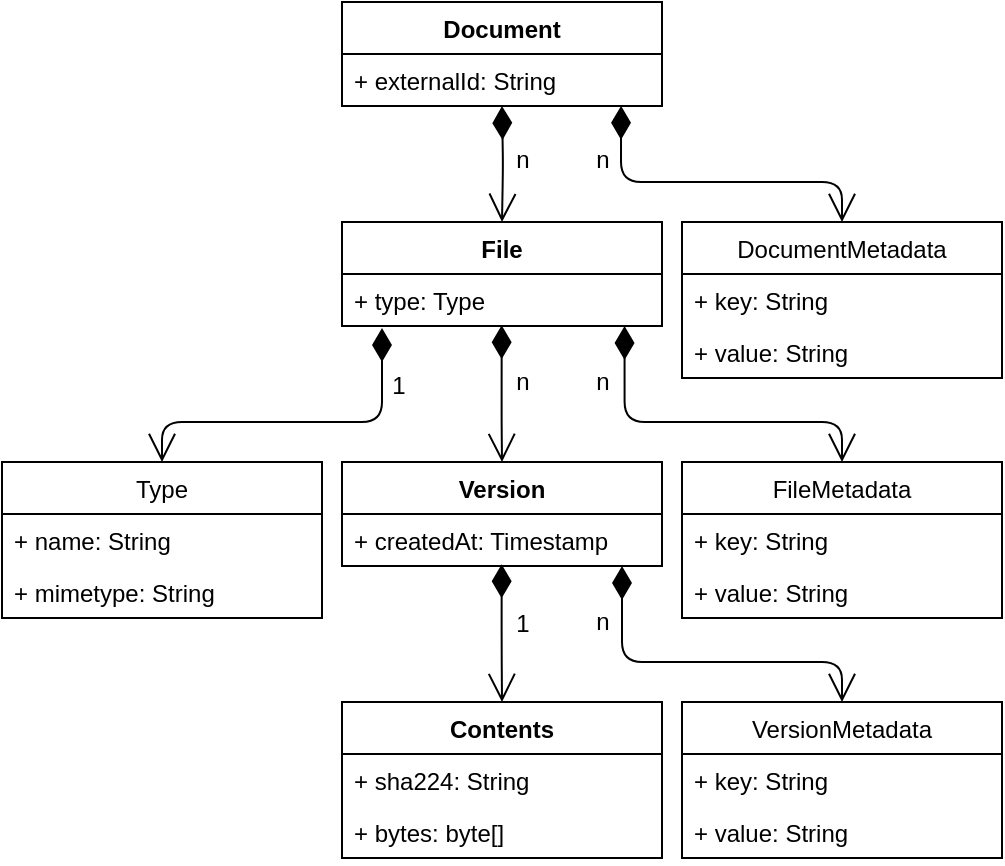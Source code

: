 <mxfile version="13.7.3" type="device"><diagram name="Page-1" id="e7e014a7-5840-1c2e-5031-d8a46d1fe8dd"><mxGraphModel dx="742" dy="431" grid="1" gridSize="10" guides="1" tooltips="1" connect="1" arrows="1" fold="1" page="1" pageScale="1" pageWidth="1169" pageHeight="826" background="#ffffff" math="0" shadow="0"><root><mxCell id="0"/><mxCell id="1" parent="0"/><mxCell id="jmFC7KIJ9thjzlDkxlX1-45" value="Document" style="swimlane;fontStyle=1;childLayout=stackLayout;horizontal=1;startSize=26;fillColor=none;horizontalStack=0;resizeParent=1;resizeParentMax=0;resizeLast=0;collapsible=1;marginBottom=0;" parent="1" vertex="1"><mxGeometry x="440" y="130" width="160" height="52" as="geometry"><mxRectangle x="480" y="150" width="90" height="26" as="alternateBounds"/></mxGeometry></mxCell><mxCell id="jmFC7KIJ9thjzlDkxlX1-46" value="+ externalId: String" style="text;strokeColor=none;fillColor=none;align=left;verticalAlign=top;spacingLeft=4;spacingRight=4;overflow=hidden;rotatable=0;points=[[0,0.5],[1,0.5]];portConstraint=eastwest;" parent="jmFC7KIJ9thjzlDkxlX1-45" vertex="1"><mxGeometry y="26" width="160" height="26" as="geometry"/></mxCell><mxCell id="jmFC7KIJ9thjzlDkxlX1-57" value="" style="endArrow=open;html=1;endSize=12;startArrow=diamondThin;startSize=14;startFill=1;edgeStyle=orthogonalEdgeStyle;align=left;verticalAlign=bottom;exitX=0.872;exitY=0.998;exitDx=0;exitDy=0;entryX=0.5;entryY=0;entryDx=0;entryDy=0;exitPerimeter=0;" parent="1" source="jmFC7KIJ9thjzlDkxlX1-46" target="jmFC7KIJ9thjzlDkxlX1-53" edge="1"><mxGeometry x="-1" y="3" relative="1" as="geometry"><mxPoint x="480" y="360" as="sourcePoint"/><mxPoint x="640" y="360" as="targetPoint"/><Array as="points"><mxPoint x="580" y="220"/><mxPoint x="690" y="220"/></Array></mxGeometry></mxCell><mxCell id="jmFC7KIJ9thjzlDkxlX1-61" value="File" style="swimlane;fontStyle=1;childLayout=stackLayout;horizontal=1;startSize=26;fillColor=none;horizontalStack=0;resizeParent=1;resizeParentMax=0;resizeLast=0;collapsible=1;marginBottom=0;" parent="1" vertex="1"><mxGeometry x="440" y="240" width="160" height="52" as="geometry"><mxRectangle x="380" y="240" width="50" height="26" as="alternateBounds"/></mxGeometry></mxCell><mxCell id="jmFC7KIJ9thjzlDkxlX1-55" value="+ type: Type" style="text;strokeColor=none;fillColor=none;align=left;verticalAlign=top;spacingLeft=4;spacingRight=4;overflow=hidden;rotatable=0;points=[[0,0.5],[1,0.5]];portConstraint=eastwest;" parent="jmFC7KIJ9thjzlDkxlX1-61" vertex="1"><mxGeometry y="26" width="160" height="26" as="geometry"/></mxCell><mxCell id="jmFC7KIJ9thjzlDkxlX1-65" value="" style="endArrow=open;html=1;endSize=12;startArrow=diamondThin;startSize=14;startFill=1;edgeStyle=orthogonalEdgeStyle;align=left;verticalAlign=bottom;entryX=0.5;entryY=0;entryDx=0;entryDy=0;" parent="1" target="jmFC7KIJ9thjzlDkxlX1-61" edge="1"><mxGeometry x="-1" y="3" relative="1" as="geometry"><mxPoint x="520" y="182" as="sourcePoint"/><mxPoint x="497" y="240" as="targetPoint"/></mxGeometry></mxCell><mxCell id="jmFC7KIJ9thjzlDkxlX1-70" value="n" style="text;html=1;align=center;verticalAlign=middle;resizable=0;points=[];autosize=1;" parent="1" vertex="1"><mxGeometry x="560" y="199" width="20" height="20" as="geometry"/></mxCell><mxCell id="jmFC7KIJ9thjzlDkxlX1-74" value="" style="endArrow=open;html=1;endSize=12;startArrow=diamondThin;startSize=14;startFill=1;edgeStyle=orthogonalEdgeStyle;align=left;verticalAlign=bottom;entryX=0.5;entryY=0;entryDx=0;entryDy=0;" parent="1" target="jmFC7KIJ9thjzlDkxlX1-66" edge="1"><mxGeometry x="-1" y="3" relative="1" as="geometry"><mxPoint x="460" y="293" as="sourcePoint"/><mxPoint x="630" y="430" as="targetPoint"/><Array as="points"><mxPoint x="460" y="340"/><mxPoint x="350" y="340"/></Array></mxGeometry></mxCell><mxCell id="jmFC7KIJ9thjzlDkxlX1-76" value="" style="endArrow=open;html=1;endSize=12;startArrow=diamondThin;startSize=14;startFill=1;edgeStyle=orthogonalEdgeStyle;align=left;verticalAlign=bottom;exitX=0.883;exitY=1;exitDx=0;exitDy=0;entryX=0.5;entryY=0;entryDx=0;entryDy=0;exitPerimeter=0;" parent="1" source="jmFC7KIJ9thjzlDkxlX1-55" target="jmFC7KIJ9thjzlDkxlX1-71" edge="1"><mxGeometry x="-1" y="3" relative="1" as="geometry"><mxPoint x="540" y="290" as="sourcePoint"/><mxPoint x="637.08" y="348.986" as="targetPoint"/><Array as="points"><mxPoint x="581" y="340"/><mxPoint x="690" y="340"/></Array></mxGeometry></mxCell><mxCell id="jmFC7KIJ9thjzlDkxlX1-77" value="Version" style="swimlane;fontStyle=1;childLayout=stackLayout;horizontal=1;startSize=26;fillColor=none;horizontalStack=0;resizeParent=1;resizeParentMax=0;resizeLast=0;collapsible=1;marginBottom=0;" parent="1" vertex="1"><mxGeometry x="440" y="360" width="160" height="52" as="geometry"><mxRectangle x="600" y="230" width="140" height="26" as="alternateBounds"/></mxGeometry></mxCell><mxCell id="jmFC7KIJ9thjzlDkxlX1-78" value="+ createdAt: Timestamp" style="text;strokeColor=none;fillColor=none;align=left;verticalAlign=top;spacingLeft=4;spacingRight=4;overflow=hidden;rotatable=0;points=[[0,0.5],[1,0.5]];portConstraint=eastwest;" parent="jmFC7KIJ9thjzlDkxlX1-77" vertex="1"><mxGeometry y="26" width="160" height="26" as="geometry"/></mxCell><mxCell id="jmFC7KIJ9thjzlDkxlX1-81" value="" style="endArrow=open;html=1;endSize=12;startArrow=diamondThin;startSize=14;startFill=1;edgeStyle=orthogonalEdgeStyle;align=left;verticalAlign=bottom;exitX=0.499;exitY=0.987;exitDx=0;exitDy=0;exitPerimeter=0;entryX=0.5;entryY=0;entryDx=0;entryDy=0;" parent="1" source="jmFC7KIJ9thjzlDkxlX1-55" target="jmFC7KIJ9thjzlDkxlX1-77" edge="1"><mxGeometry x="-1" y="3" relative="1" as="geometry"><mxPoint x="520" y="270" as="sourcePoint"/><mxPoint x="480" y="340" as="targetPoint"/><Array as="points"><mxPoint x="520" y="340"/><mxPoint x="520" y="360"/></Array></mxGeometry></mxCell><mxCell id="jmFC7KIJ9thjzlDkxlX1-95" value="" style="endArrow=open;html=1;endSize=12;startArrow=diamondThin;startSize=14;startFill=1;edgeStyle=orthogonalEdgeStyle;align=left;verticalAlign=bottom;exitX=0.499;exitY=0.966;exitDx=0;exitDy=0;exitPerimeter=0;entryX=0.5;entryY=0;entryDx=0;entryDy=0;" parent="1" source="jmFC7KIJ9thjzlDkxlX1-78" edge="1" target="jmFC7KIJ9thjzlDkxlX1-92"><mxGeometry x="-1" y="3" relative="1" as="geometry"><mxPoint x="440" y="540" as="sourcePoint"/><mxPoint x="516" y="450" as="targetPoint"/><Array as="points"><mxPoint x="520" y="450"/><mxPoint x="520" y="450"/></Array></mxGeometry></mxCell><mxCell id="jmFC7KIJ9thjzlDkxlX1-96" value="n" style="text;html=1;align=center;verticalAlign=middle;resizable=0;points=[];autosize=1;" parent="1" vertex="1"><mxGeometry x="520" y="199" width="20" height="20" as="geometry"/></mxCell><mxCell id="jmFC7KIJ9thjzlDkxlX1-97" value="n" style="text;html=1;align=center;verticalAlign=middle;resizable=0;points=[];autosize=1;" parent="1" vertex="1"><mxGeometry x="560" y="310" width="20" height="20" as="geometry"/></mxCell><mxCell id="jmFC7KIJ9thjzlDkxlX1-98" value="n" style="text;html=1;align=center;verticalAlign=middle;resizable=0;points=[];autosize=1;" parent="1" vertex="1"><mxGeometry x="520" y="310" width="20" height="20" as="geometry"/></mxCell><mxCell id="jmFC7KIJ9thjzlDkxlX1-99" value="1" style="text;html=1;align=center;verticalAlign=middle;resizable=0;points=[];autosize=1;fontStyle=0" parent="1" vertex="1"><mxGeometry x="520" y="431" width="20" height="20" as="geometry"/></mxCell><mxCell id="jmFC7KIJ9thjzlDkxlX1-104" value="1" style="text;html=1;align=center;verticalAlign=middle;resizable=0;points=[];autosize=1;" parent="1" vertex="1"><mxGeometry x="458" y="312" width="20" height="20" as="geometry"/></mxCell><mxCell id="jmFC7KIJ9thjzlDkxlX1-53" value="DocumentMetadata" style="swimlane;fontStyle=0;childLayout=stackLayout;horizontal=1;startSize=26;fillColor=none;horizontalStack=0;resizeParent=1;resizeParentMax=0;resizeLast=0;collapsible=1;marginBottom=0;" parent="1" vertex="1"><mxGeometry x="610" y="240" width="160" height="78" as="geometry"><mxRectangle x="600" y="230" width="140" height="26" as="alternateBounds"/></mxGeometry></mxCell><mxCell id="jmFC7KIJ9thjzlDkxlX1-54" value="+ key: String" style="text;strokeColor=none;fillColor=none;align=left;verticalAlign=top;spacingLeft=4;spacingRight=4;overflow=hidden;rotatable=0;points=[[0,0.5],[1,0.5]];portConstraint=eastwest;" parent="jmFC7KIJ9thjzlDkxlX1-53" vertex="1"><mxGeometry y="26" width="160" height="26" as="geometry"/></mxCell><mxCell id="jmFC7KIJ9thjzlDkxlX1-107" value="+ value: String" style="text;strokeColor=none;fillColor=none;align=left;verticalAlign=top;spacingLeft=4;spacingRight=4;overflow=hidden;rotatable=0;points=[[0,0.5],[1,0.5]];portConstraint=eastwest;" parent="jmFC7KIJ9thjzlDkxlX1-53" vertex="1"><mxGeometry y="52" width="160" height="26" as="geometry"/></mxCell><mxCell id="jmFC7KIJ9thjzlDkxlX1-92" value="Contents" style="swimlane;fontStyle=1;childLayout=stackLayout;horizontal=1;startSize=26;fillColor=none;horizontalStack=0;resizeParent=1;resizeParentMax=0;resizeLast=0;collapsible=1;marginBottom=0;" parent="1" vertex="1"><mxGeometry x="440" y="480" width="160" height="78" as="geometry"><mxRectangle x="600" y="230" width="140" height="26" as="alternateBounds"/></mxGeometry></mxCell><mxCell id="jmFC7KIJ9thjzlDkxlX1-93" value="+ sha224: String" style="text;strokeColor=none;fillColor=none;align=left;verticalAlign=top;spacingLeft=4;spacingRight=4;overflow=hidden;rotatable=0;points=[[0,0.5],[1,0.5]];portConstraint=eastwest;" parent="jmFC7KIJ9thjzlDkxlX1-92" vertex="1"><mxGeometry y="26" width="160" height="26" as="geometry"/></mxCell><mxCell id="jmFC7KIJ9thjzlDkxlX1-94" value="+ bytes: byte[]" style="text;strokeColor=none;fillColor=none;align=left;verticalAlign=top;spacingLeft=4;spacingRight=4;overflow=hidden;rotatable=0;points=[[0,0.5],[1,0.5]];portConstraint=eastwest;" parent="jmFC7KIJ9thjzlDkxlX1-92" vertex="1"><mxGeometry y="52" width="160" height="26" as="geometry"/></mxCell><mxCell id="Nx_PdXaHUElj9Ia_kb-b-1" value="VersionMetadata" style="swimlane;fontStyle=0;childLayout=stackLayout;horizontal=1;startSize=26;fillColor=none;horizontalStack=0;resizeParent=1;resizeParentMax=0;resizeLast=0;collapsible=1;marginBottom=0;" vertex="1" parent="1"><mxGeometry x="610" y="480" width="160" height="78" as="geometry"><mxRectangle x="600" y="230" width="140" height="26" as="alternateBounds"/></mxGeometry></mxCell><mxCell id="Nx_PdXaHUElj9Ia_kb-b-2" value="+ key: String" style="text;strokeColor=none;fillColor=none;align=left;verticalAlign=top;spacingLeft=4;spacingRight=4;overflow=hidden;rotatable=0;points=[[0,0.5],[1,0.5]];portConstraint=eastwest;" vertex="1" parent="Nx_PdXaHUElj9Ia_kb-b-1"><mxGeometry y="26" width="160" height="26" as="geometry"/></mxCell><mxCell id="Nx_PdXaHUElj9Ia_kb-b-3" value="+ value: String" style="text;strokeColor=none;fillColor=none;align=left;verticalAlign=top;spacingLeft=4;spacingRight=4;overflow=hidden;rotatable=0;points=[[0,0.5],[1,0.5]];portConstraint=eastwest;" vertex="1" parent="Nx_PdXaHUElj9Ia_kb-b-1"><mxGeometry y="52" width="160" height="26" as="geometry"/></mxCell><mxCell id="Nx_PdXaHUElj9Ia_kb-b-4" value="" style="endArrow=open;html=1;endSize=12;startArrow=diamondThin;startSize=14;startFill=1;edgeStyle=orthogonalEdgeStyle;align=left;verticalAlign=bottom;exitX=0.875;exitY=1;exitDx=0;exitDy=0;entryX=0.5;entryY=0;entryDx=0;entryDy=0;exitPerimeter=0;" edge="1" parent="1" source="jmFC7KIJ9thjzlDkxlX1-78" target="Nx_PdXaHUElj9Ia_kb-b-1"><mxGeometry x="-1" y="3" relative="1" as="geometry"><mxPoint x="499.76" y="421.35" as="sourcePoint"/><mxPoint x="360" y="460" as="targetPoint"/><Array as="points"><mxPoint x="580" y="460"/><mxPoint x="690" y="460"/></Array></mxGeometry></mxCell><mxCell id="Nx_PdXaHUElj9Ia_kb-b-5" value="n" style="text;html=1;align=center;verticalAlign=middle;resizable=0;points=[];autosize=1;fontStyle=0" vertex="1" parent="1"><mxGeometry x="560" y="430" width="20" height="20" as="geometry"/></mxCell><mxCell id="jmFC7KIJ9thjzlDkxlX1-66" value="Type" style="swimlane;fontStyle=0;childLayout=stackLayout;horizontal=1;startSize=26;fillColor=none;horizontalStack=0;resizeParent=1;resizeParentMax=0;resizeLast=0;collapsible=1;marginBottom=0;" parent="1" vertex="1"><mxGeometry x="270" y="360" width="160" height="78" as="geometry"><mxRectangle x="600" y="230" width="140" height="26" as="alternateBounds"/></mxGeometry></mxCell><mxCell id="jmFC7KIJ9thjzlDkxlX1-67" value="+ name: String" style="text;strokeColor=none;fillColor=none;align=left;verticalAlign=top;spacingLeft=4;spacingRight=4;overflow=hidden;rotatable=0;points=[[0,0.5],[1,0.5]];portConstraint=eastwest;" parent="jmFC7KIJ9thjzlDkxlX1-66" vertex="1"><mxGeometry y="26" width="160" height="26" as="geometry"/></mxCell><mxCell id="jmFC7KIJ9thjzlDkxlX1-68" value="+ mimetype: String" style="text;strokeColor=none;fillColor=none;align=left;verticalAlign=top;spacingLeft=4;spacingRight=4;overflow=hidden;rotatable=0;points=[[0,0.5],[1,0.5]];portConstraint=eastwest;" parent="jmFC7KIJ9thjzlDkxlX1-66" vertex="1"><mxGeometry y="52" width="160" height="26" as="geometry"/></mxCell><mxCell id="jmFC7KIJ9thjzlDkxlX1-71" value="FileMetadata" style="swimlane;fontStyle=0;childLayout=stackLayout;horizontal=1;startSize=26;fillColor=none;horizontalStack=0;resizeParent=1;resizeParentMax=0;resizeLast=0;collapsible=1;marginBottom=0;" parent="1" vertex="1"><mxGeometry x="610" y="360" width="160" height="78" as="geometry"><mxRectangle x="600" y="230" width="140" height="26" as="alternateBounds"/></mxGeometry></mxCell><mxCell id="jmFC7KIJ9thjzlDkxlX1-72" value="+ key: String" style="text;strokeColor=none;fillColor=none;align=left;verticalAlign=top;spacingLeft=4;spacingRight=4;overflow=hidden;rotatable=0;points=[[0,0.5],[1,0.5]];portConstraint=eastwest;" parent="jmFC7KIJ9thjzlDkxlX1-71" vertex="1"><mxGeometry y="26" width="160" height="26" as="geometry"/></mxCell><mxCell id="jmFC7KIJ9thjzlDkxlX1-73" value="+ value: String" style="text;strokeColor=none;fillColor=none;align=left;verticalAlign=top;spacingLeft=4;spacingRight=4;overflow=hidden;rotatable=0;points=[[0,0.5],[1,0.5]];portConstraint=eastwest;" parent="jmFC7KIJ9thjzlDkxlX1-71" vertex="1"><mxGeometry y="52" width="160" height="26" as="geometry"/></mxCell></root></mxGraphModel></diagram></mxfile>